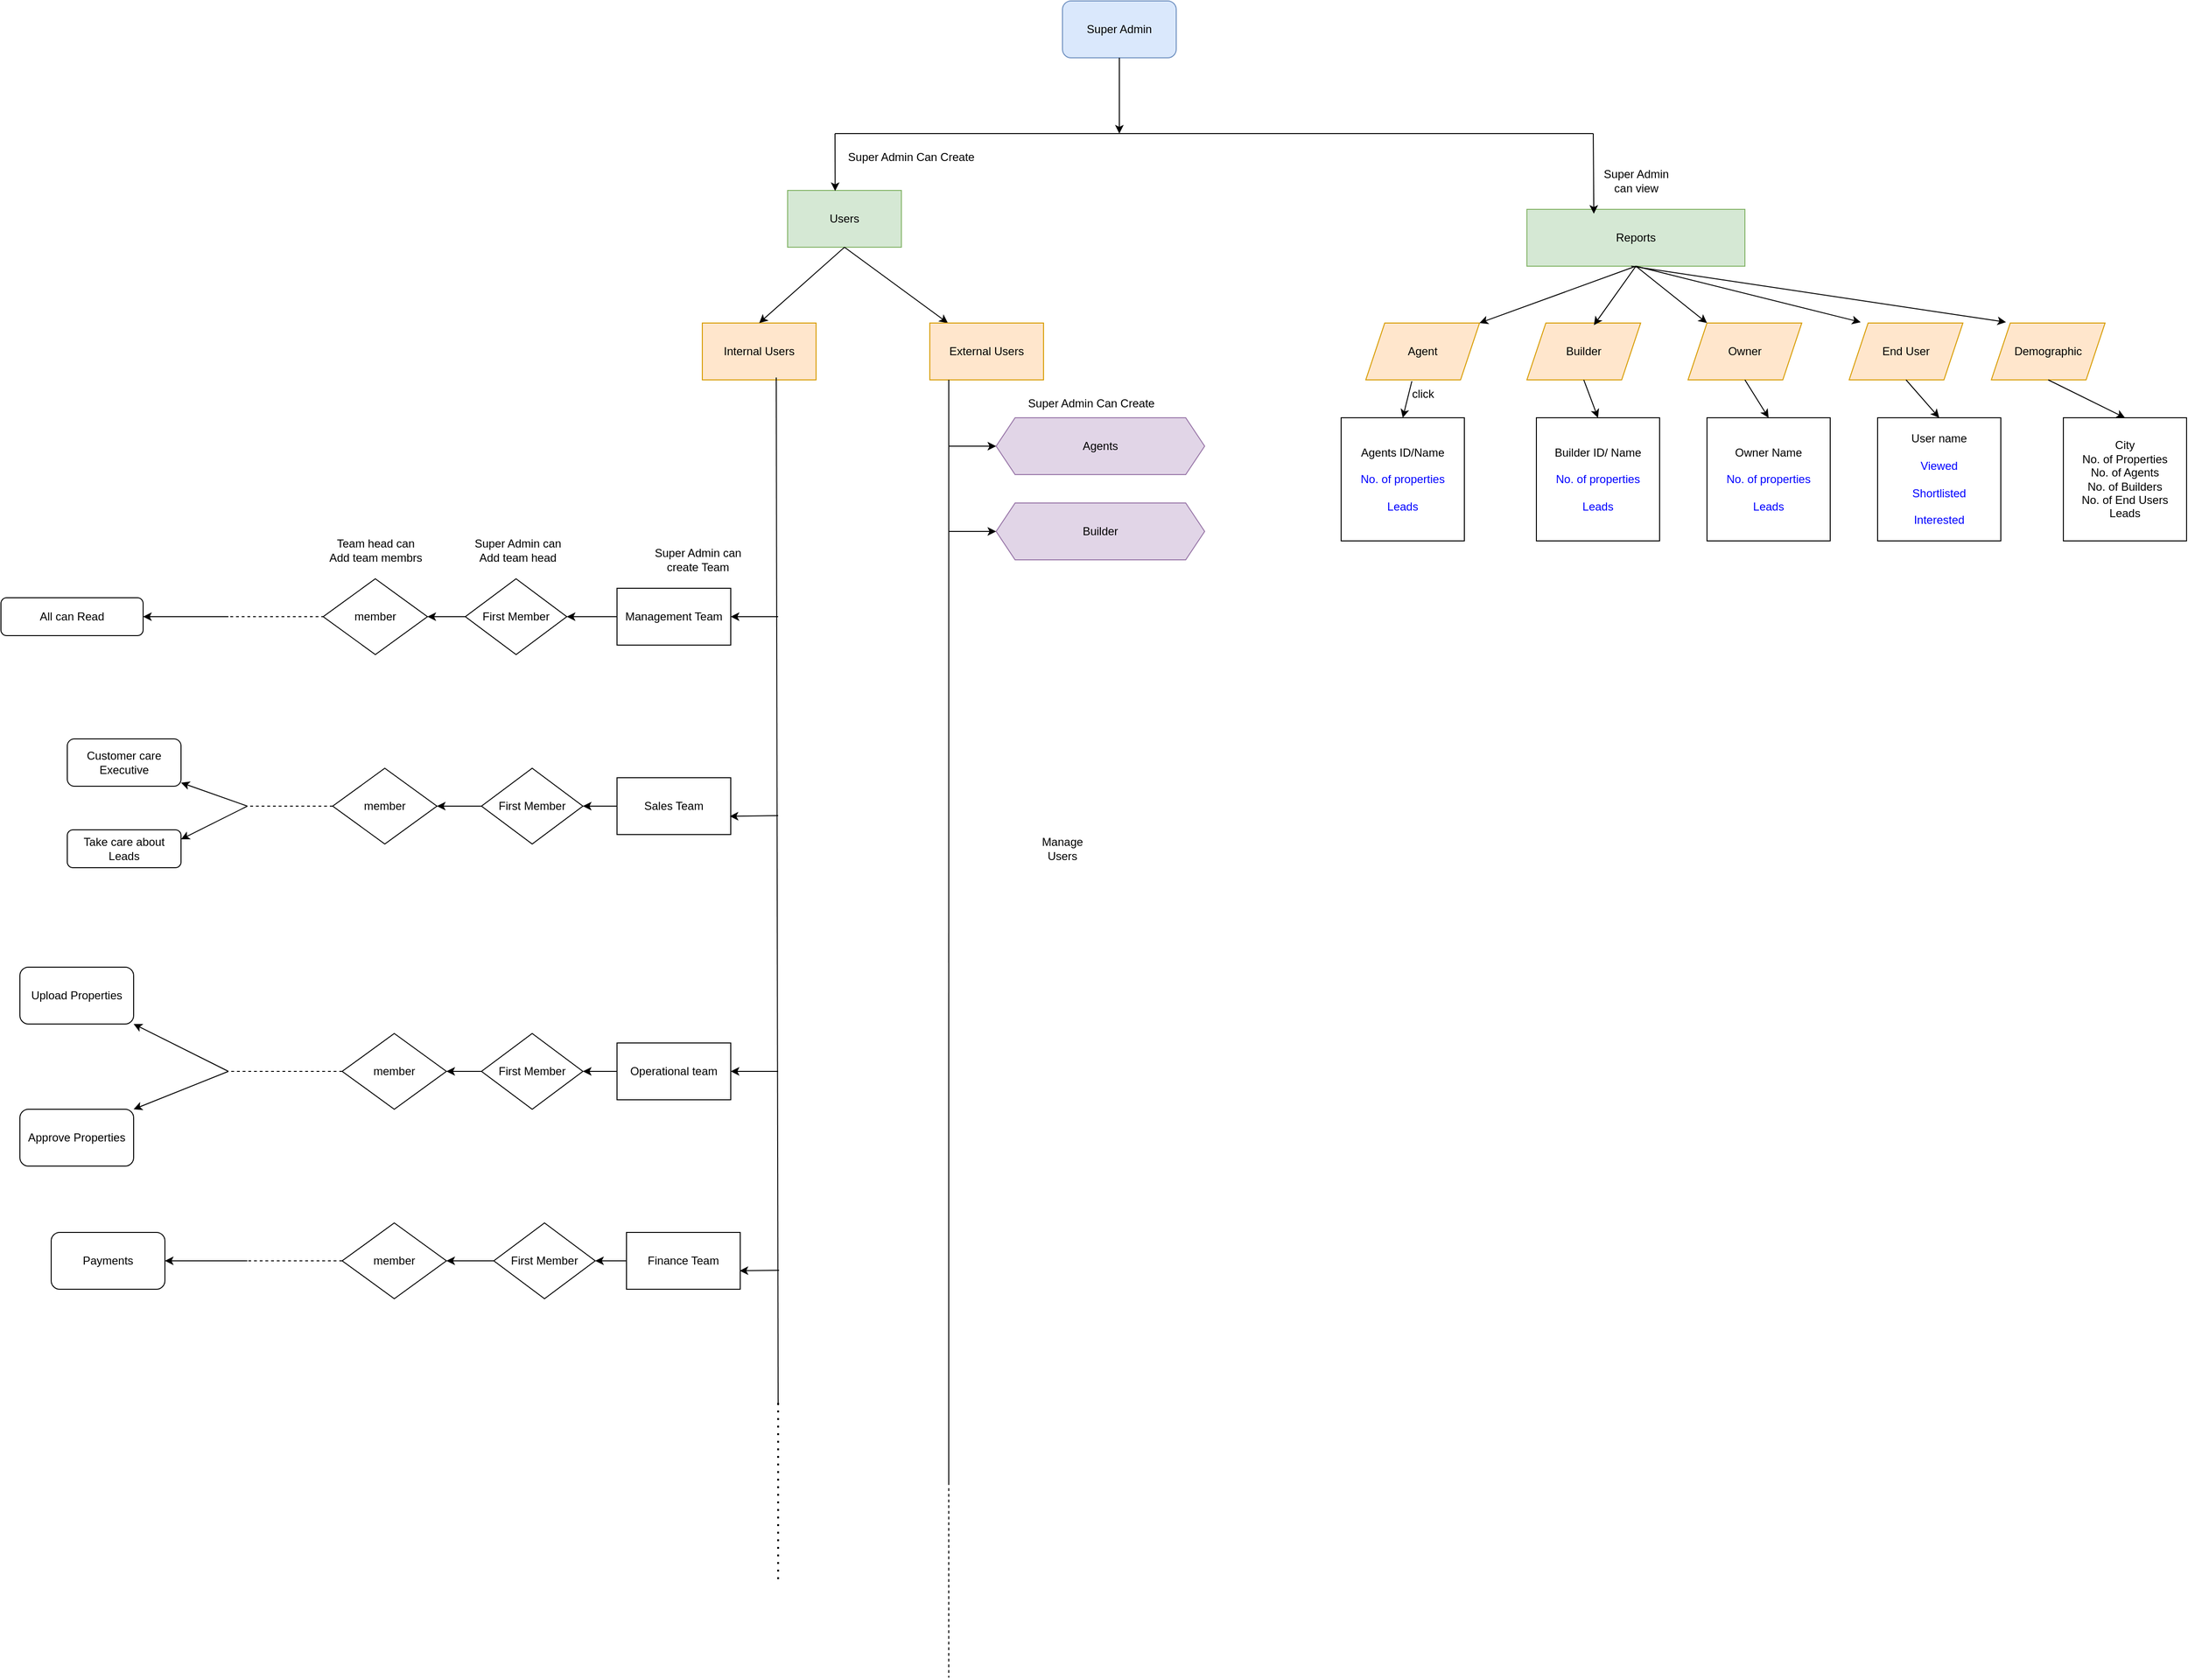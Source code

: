 <mxfile version="22.1.2" type="github">
  <diagram id="C5RBs43oDa-KdzZeNtuy" name="Page-1">
    <mxGraphModel dx="3639" dy="1160" grid="1" gridSize="10" guides="1" tooltips="1" connect="1" arrows="1" fold="1" page="1" pageScale="1" pageWidth="827" pageHeight="1169" math="0" shadow="0">
      <root>
        <mxCell id="WIyWlLk6GJQsqaUBKTNV-0" />
        <mxCell id="WIyWlLk6GJQsqaUBKTNV-1" parent="WIyWlLk6GJQsqaUBKTNV-0" />
        <mxCell id="WIyWlLk6GJQsqaUBKTNV-3" value="Super Admin" style="rounded=1;whiteSpace=wrap;html=1;fontSize=12;glass=0;strokeWidth=1;shadow=0;fillColor=#dae8fc;strokeColor=#6c8ebf;" parent="WIyWlLk6GJQsqaUBKTNV-1" vertex="1">
          <mxGeometry x="120" y="340" width="120" height="60" as="geometry" />
        </mxCell>
        <mxCell id="PIT35P4ncly065lTr-8g-21" value="" style="endArrow=none;html=1;rounded=0;" parent="WIyWlLk6GJQsqaUBKTNV-1" edge="1">
          <mxGeometry width="50" height="50" relative="1" as="geometry">
            <mxPoint x="-120" y="480" as="sourcePoint" />
            <mxPoint x="680" y="480" as="targetPoint" />
          </mxGeometry>
        </mxCell>
        <mxCell id="PIT35P4ncly065lTr-8g-30" value="Users" style="rounded=0;whiteSpace=wrap;html=1;fillColor=#d5e8d4;strokeColor=#82b366;" parent="WIyWlLk6GJQsqaUBKTNV-1" vertex="1">
          <mxGeometry x="-170" y="540" width="120" height="60" as="geometry" />
        </mxCell>
        <mxCell id="PIT35P4ncly065lTr-8g-32" value="Reports" style="rounded=0;whiteSpace=wrap;html=1;fillColor=#d5e8d4;strokeColor=#82b366;" parent="WIyWlLk6GJQsqaUBKTNV-1" vertex="1">
          <mxGeometry x="610" y="560" width="230" height="60" as="geometry" />
        </mxCell>
        <mxCell id="PIT35P4ncly065lTr-8g-42" value="Manage Users" style="text;html=1;strokeColor=none;fillColor=none;align=center;verticalAlign=middle;whiteSpace=wrap;rounded=0;" parent="WIyWlLk6GJQsqaUBKTNV-1" vertex="1">
          <mxGeometry x="90" y="1220" width="60" height="30" as="geometry" />
        </mxCell>
        <mxCell id="PIT35P4ncly065lTr-8g-38" value="Internal Users" style="rounded=0;whiteSpace=wrap;html=1;fillColor=#ffe6cc;strokeColor=#d79b00;" parent="WIyWlLk6GJQsqaUBKTNV-1" vertex="1">
          <mxGeometry x="-260" y="680" width="120" height="60" as="geometry" />
        </mxCell>
        <mxCell id="PIT35P4ncly065lTr-8g-41" value="Management Team" style="rounded=0;whiteSpace=wrap;html=1;" parent="WIyWlLk6GJQsqaUBKTNV-1" vertex="1">
          <mxGeometry x="-350" y="960" width="120" height="60" as="geometry" />
        </mxCell>
        <mxCell id="PIT35P4ncly065lTr-8g-49" value="" style="endArrow=classic;html=1;rounded=0;exitX=0.5;exitY=1;exitDx=0;exitDy=0;entryX=0.5;entryY=0;entryDx=0;entryDy=0;" parent="WIyWlLk6GJQsqaUBKTNV-1" source="PIT35P4ncly065lTr-8g-30" target="PIT35P4ncly065lTr-8g-38" edge="1">
          <mxGeometry width="50" height="50" relative="1" as="geometry">
            <mxPoint x="-550" y="640" as="sourcePoint" />
            <mxPoint x="-500" y="590" as="targetPoint" />
          </mxGeometry>
        </mxCell>
        <mxCell id="PIT35P4ncly065lTr-8g-90" value="" style="endArrow=classic;html=1;rounded=0;entryX=0.418;entryY=0.01;entryDx=0;entryDy=0;entryPerimeter=0;" parent="WIyWlLk6GJQsqaUBKTNV-1" target="PIT35P4ncly065lTr-8g-30" edge="1">
          <mxGeometry width="50" height="50" relative="1" as="geometry">
            <mxPoint x="-120" y="480" as="sourcePoint" />
            <mxPoint y="700" as="targetPoint" />
          </mxGeometry>
        </mxCell>
        <mxCell id="PIT35P4ncly065lTr-8g-93" value="" style="endArrow=classic;html=1;rounded=0;entryX=0.307;entryY=0.077;entryDx=0;entryDy=0;entryPerimeter=0;" parent="WIyWlLk6GJQsqaUBKTNV-1" target="PIT35P4ncly065lTr-8g-32" edge="1">
          <mxGeometry width="50" height="50" relative="1" as="geometry">
            <mxPoint x="680" y="480" as="sourcePoint" />
            <mxPoint x="660" y="460" as="targetPoint" />
          </mxGeometry>
        </mxCell>
        <mxCell id="PIT35P4ncly065lTr-8g-95" value="" style="endArrow=classic;html=1;rounded=0;exitX=0.5;exitY=1;exitDx=0;exitDy=0;" parent="WIyWlLk6GJQsqaUBKTNV-1" source="PIT35P4ncly065lTr-8g-30" target="PIT35P4ncly065lTr-8g-96" edge="1">
          <mxGeometry width="50" height="50" relative="1" as="geometry">
            <mxPoint x="110" y="590" as="sourcePoint" />
            <mxPoint x="70" y="690" as="targetPoint" />
          </mxGeometry>
        </mxCell>
        <mxCell id="PIT35P4ncly065lTr-8g-96" value="External Users" style="rounded=0;whiteSpace=wrap;html=1;fillColor=#ffe6cc;strokeColor=#d79b00;" parent="WIyWlLk6GJQsqaUBKTNV-1" vertex="1">
          <mxGeometry x="-20" y="680" width="120" height="60" as="geometry" />
        </mxCell>
        <mxCell id="PIT35P4ncly065lTr-8g-97" value="Sales Team" style="rounded=0;whiteSpace=wrap;html=1;" parent="WIyWlLk6GJQsqaUBKTNV-1" vertex="1">
          <mxGeometry x="-350" y="1160" width="120" height="60" as="geometry" />
        </mxCell>
        <mxCell id="PIT35P4ncly065lTr-8g-98" value="Operational team" style="rounded=0;whiteSpace=wrap;html=1;" parent="WIyWlLk6GJQsqaUBKTNV-1" vertex="1">
          <mxGeometry x="-350" y="1440" width="120" height="60" as="geometry" />
        </mxCell>
        <mxCell id="PIT35P4ncly065lTr-8g-99" value="Finance Team" style="rounded=0;whiteSpace=wrap;html=1;" parent="WIyWlLk6GJQsqaUBKTNV-1" vertex="1">
          <mxGeometry x="-340" y="1640" width="120" height="60" as="geometry" />
        </mxCell>
        <mxCell id="PIT35P4ncly065lTr-8g-102" value="Agents" style="shape=hexagon;perimeter=hexagonPerimeter2;whiteSpace=wrap;html=1;fixedSize=1;fillColor=#e1d5e7;strokeColor=#9673a6;" parent="WIyWlLk6GJQsqaUBKTNV-1" vertex="1">
          <mxGeometry x="50" y="780" width="220" height="60" as="geometry" />
        </mxCell>
        <mxCell id="PIT35P4ncly065lTr-8g-103" value="Builder" style="shape=hexagon;perimeter=hexagonPerimeter2;whiteSpace=wrap;html=1;fixedSize=1;fillColor=#e1d5e7;strokeColor=#9673a6;" parent="WIyWlLk6GJQsqaUBKTNV-1" vertex="1">
          <mxGeometry x="50" y="870" width="220" height="60" as="geometry" />
        </mxCell>
        <mxCell id="PIT35P4ncly065lTr-8g-106" value="Agent" style="shape=parallelogram;perimeter=parallelogramPerimeter;whiteSpace=wrap;html=1;fixedSize=1;fillColor=#ffe6cc;strokeColor=#d79b00;" parent="WIyWlLk6GJQsqaUBKTNV-1" vertex="1">
          <mxGeometry x="440" y="680" width="120" height="60" as="geometry" />
        </mxCell>
        <mxCell id="PIT35P4ncly065lTr-8g-107" value="Builder" style="shape=parallelogram;perimeter=parallelogramPerimeter;whiteSpace=wrap;html=1;fixedSize=1;fillColor=#ffe6cc;strokeColor=#d79b00;" parent="WIyWlLk6GJQsqaUBKTNV-1" vertex="1">
          <mxGeometry x="610" y="680" width="120" height="60" as="geometry" />
        </mxCell>
        <mxCell id="PIT35P4ncly065lTr-8g-108" value="Owner" style="shape=parallelogram;perimeter=parallelogramPerimeter;whiteSpace=wrap;html=1;fixedSize=1;fillColor=#ffe6cc;strokeColor=#d79b00;" parent="WIyWlLk6GJQsqaUBKTNV-1" vertex="1">
          <mxGeometry x="780" y="680" width="120" height="60" as="geometry" />
        </mxCell>
        <mxCell id="PIT35P4ncly065lTr-8g-109" value="End User" style="shape=parallelogram;perimeter=parallelogramPerimeter;whiteSpace=wrap;html=1;fixedSize=1;fillColor=#ffe6cc;strokeColor=#d79b00;" parent="WIyWlLk6GJQsqaUBKTNV-1" vertex="1">
          <mxGeometry x="950" y="680" width="120" height="60" as="geometry" />
        </mxCell>
        <mxCell id="PIT35P4ncly065lTr-8g-110" value="" style="endArrow=classic;html=1;rounded=0;exitX=0.5;exitY=1;exitDx=0;exitDy=0;entryX=1;entryY=0;entryDx=0;entryDy=0;" parent="WIyWlLk6GJQsqaUBKTNV-1" source="PIT35P4ncly065lTr-8g-32" target="PIT35P4ncly065lTr-8g-106" edge="1">
          <mxGeometry width="50" height="50" relative="1" as="geometry">
            <mxPoint x="530" y="840" as="sourcePoint" />
            <mxPoint x="580" y="790" as="targetPoint" />
          </mxGeometry>
        </mxCell>
        <mxCell id="PIT35P4ncly065lTr-8g-111" value="" style="endArrow=classic;html=1;rounded=0;exitX=0.5;exitY=1;exitDx=0;exitDy=0;entryX=0.589;entryY=0.038;entryDx=0;entryDy=0;entryPerimeter=0;" parent="WIyWlLk6GJQsqaUBKTNV-1" source="PIT35P4ncly065lTr-8g-32" target="PIT35P4ncly065lTr-8g-107" edge="1">
          <mxGeometry width="50" height="50" relative="1" as="geometry">
            <mxPoint x="670" y="630" as="sourcePoint" />
            <mxPoint x="770" y="640" as="targetPoint" />
          </mxGeometry>
        </mxCell>
        <mxCell id="PIT35P4ncly065lTr-8g-112" value="" style="endArrow=classic;html=1;rounded=0;entryX=0.167;entryY=0;entryDx=0;entryDy=0;entryPerimeter=0;exitX=0.5;exitY=1;exitDx=0;exitDy=0;" parent="WIyWlLk6GJQsqaUBKTNV-1" target="PIT35P4ncly065lTr-8g-108" edge="1" source="PIT35P4ncly065lTr-8g-32">
          <mxGeometry width="50" height="50" relative="1" as="geometry">
            <mxPoint x="670" y="620" as="sourcePoint" />
            <mxPoint x="710" y="590" as="targetPoint" />
          </mxGeometry>
        </mxCell>
        <mxCell id="PIT35P4ncly065lTr-8g-113" value="" style="endArrow=classic;html=1;rounded=0;entryX=0.101;entryY=-0.015;entryDx=0;entryDy=0;entryPerimeter=0;exitX=0.5;exitY=1;exitDx=0;exitDy=0;" parent="WIyWlLk6GJQsqaUBKTNV-1" target="PIT35P4ncly065lTr-8g-109" edge="1" source="PIT35P4ncly065lTr-8g-32">
          <mxGeometry width="50" height="50" relative="1" as="geometry">
            <mxPoint x="670" y="620" as="sourcePoint" />
            <mxPoint x="790" y="580" as="targetPoint" />
          </mxGeometry>
        </mxCell>
        <mxCell id="PIT35P4ncly065lTr-8g-115" value="All can Read" style="rounded=1;whiteSpace=wrap;html=1;" parent="WIyWlLk6GJQsqaUBKTNV-1" vertex="1">
          <mxGeometry x="-1000" y="970" width="150" height="40" as="geometry" />
        </mxCell>
        <mxCell id="PIT35P4ncly065lTr-8g-116" value="Take care about Leads" style="rounded=1;whiteSpace=wrap;html=1;" parent="WIyWlLk6GJQsqaUBKTNV-1" vertex="1">
          <mxGeometry x="-930" y="1215" width="120" height="40" as="geometry" />
        </mxCell>
        <mxCell id="PIT35P4ncly065lTr-8g-117" value="Customer care Executive" style="rounded=1;whiteSpace=wrap;html=1;" parent="WIyWlLk6GJQsqaUBKTNV-1" vertex="1">
          <mxGeometry x="-930" y="1119" width="120" height="50" as="geometry" />
        </mxCell>
        <mxCell id="PIT35P4ncly065lTr-8g-119" value="Upload Properties" style="rounded=1;whiteSpace=wrap;html=1;" parent="WIyWlLk6GJQsqaUBKTNV-1" vertex="1">
          <mxGeometry x="-980" y="1360" width="120" height="60" as="geometry" />
        </mxCell>
        <mxCell id="PIT35P4ncly065lTr-8g-123" value="Approve Properties" style="rounded=1;whiteSpace=wrap;html=1;" parent="WIyWlLk6GJQsqaUBKTNV-1" vertex="1">
          <mxGeometry x="-980" y="1510" width="120" height="60" as="geometry" />
        </mxCell>
        <mxCell id="PIT35P4ncly065lTr-8g-125" value="First Member" style="rhombus;whiteSpace=wrap;html=1;" parent="WIyWlLk6GJQsqaUBKTNV-1" vertex="1">
          <mxGeometry x="-510" y="950" width="107" height="80" as="geometry" />
        </mxCell>
        <mxCell id="PIT35P4ncly065lTr-8g-126" value="member" style="rhombus;whiteSpace=wrap;html=1;" parent="WIyWlLk6GJQsqaUBKTNV-1" vertex="1">
          <mxGeometry x="-650" y="1150" width="110" height="80" as="geometry" />
        </mxCell>
        <mxCell id="PIT35P4ncly065lTr-8g-128" value="First Member" style="rhombus;whiteSpace=wrap;html=1;" parent="WIyWlLk6GJQsqaUBKTNV-1" vertex="1">
          <mxGeometry x="-493" y="1430" width="107" height="80" as="geometry" />
        </mxCell>
        <mxCell id="PIT35P4ncly065lTr-8g-129" value="First Member" style="rhombus;whiteSpace=wrap;html=1;" parent="WIyWlLk6GJQsqaUBKTNV-1" vertex="1">
          <mxGeometry x="-493" y="1150" width="107" height="80" as="geometry" />
        </mxCell>
        <mxCell id="PIT35P4ncly065lTr-8g-130" value="First Member" style="rhombus;whiteSpace=wrap;html=1;" parent="WIyWlLk6GJQsqaUBKTNV-1" vertex="1">
          <mxGeometry x="-480" y="1630" width="107" height="80" as="geometry" />
        </mxCell>
        <mxCell id="PIT35P4ncly065lTr-8g-134" value="member" style="rhombus;whiteSpace=wrap;html=1;" parent="WIyWlLk6GJQsqaUBKTNV-1" vertex="1">
          <mxGeometry x="-660" y="950" width="110" height="80" as="geometry" />
        </mxCell>
        <mxCell id="PIT35P4ncly065lTr-8g-136" value="member" style="rhombus;whiteSpace=wrap;html=1;" parent="WIyWlLk6GJQsqaUBKTNV-1" vertex="1">
          <mxGeometry x="-640" y="1430" width="110" height="80" as="geometry" />
        </mxCell>
        <mxCell id="PIT35P4ncly065lTr-8g-137" value="member" style="rhombus;whiteSpace=wrap;html=1;" parent="WIyWlLk6GJQsqaUBKTNV-1" vertex="1">
          <mxGeometry x="-640" y="1630" width="110" height="80" as="geometry" />
        </mxCell>
        <mxCell id="PIT35P4ncly065lTr-8g-139" value="Payments" style="rounded=1;whiteSpace=wrap;html=1;" parent="WIyWlLk6GJQsqaUBKTNV-1" vertex="1">
          <mxGeometry x="-947" y="1640" width="120" height="60" as="geometry" />
        </mxCell>
        <mxCell id="PIT35P4ncly065lTr-8g-140" value="Agents ID/Name&lt;br&gt;&lt;br&gt;&lt;font color=&quot;#0000ff&quot;&gt;No. of properties&lt;br&gt;&lt;br&gt;Leads&lt;/font&gt;" style="rounded=0;whiteSpace=wrap;html=1;" parent="WIyWlLk6GJQsqaUBKTNV-1" vertex="1">
          <mxGeometry x="414" y="780" width="130" height="130" as="geometry" />
        </mxCell>
        <mxCell id="PIT35P4ncly065lTr-8g-141" value="" style="endArrow=classic;html=1;rounded=0;exitX=0;exitY=0.5;exitDx=0;exitDy=0;entryX=1;entryY=0.5;entryDx=0;entryDy=0;" parent="WIyWlLk6GJQsqaUBKTNV-1" source="PIT35P4ncly065lTr-8g-41" target="PIT35P4ncly065lTr-8g-125" edge="1">
          <mxGeometry width="50" height="50" relative="1" as="geometry">
            <mxPoint x="-470" y="1190" as="sourcePoint" />
            <mxPoint x="-390" y="1040" as="targetPoint" />
          </mxGeometry>
        </mxCell>
        <mxCell id="PIT35P4ncly065lTr-8g-142" value="" style="endArrow=classic;html=1;rounded=0;exitX=0;exitY=0.5;exitDx=0;exitDy=0;entryX=1;entryY=0.5;entryDx=0;entryDy=0;" parent="WIyWlLk6GJQsqaUBKTNV-1" source="PIT35P4ncly065lTr-8g-125" target="PIT35P4ncly065lTr-8g-134" edge="1">
          <mxGeometry width="50" height="50" relative="1" as="geometry">
            <mxPoint x="-470" y="1190" as="sourcePoint" />
            <mxPoint x="-420" y="1140" as="targetPoint" />
          </mxGeometry>
        </mxCell>
        <mxCell id="PIT35P4ncly065lTr-8g-143" value="" style="endArrow=classic;html=1;rounded=0;entryX=1;entryY=0.5;entryDx=0;entryDy=0;" parent="WIyWlLk6GJQsqaUBKTNV-1" target="PIT35P4ncly065lTr-8g-115" edge="1">
          <mxGeometry width="50" height="50" relative="1" as="geometry">
            <mxPoint x="-760" y="990" as="sourcePoint" />
            <mxPoint x="-420" y="1140" as="targetPoint" />
          </mxGeometry>
        </mxCell>
        <mxCell id="PIT35P4ncly065lTr-8g-144" value="" style="endArrow=classic;html=1;rounded=0;exitX=0;exitY=0.5;exitDx=0;exitDy=0;entryX=1;entryY=0.5;entryDx=0;entryDy=0;" parent="WIyWlLk6GJQsqaUBKTNV-1" source="PIT35P4ncly065lTr-8g-97" target="PIT35P4ncly065lTr-8g-129" edge="1">
          <mxGeometry width="50" height="50" relative="1" as="geometry">
            <mxPoint x="-520" y="1180" as="sourcePoint" />
            <mxPoint x="-470" y="1130" as="targetPoint" />
          </mxGeometry>
        </mxCell>
        <mxCell id="PIT35P4ncly065lTr-8g-145" value="" style="endArrow=classic;html=1;rounded=0;exitX=0;exitY=0.5;exitDx=0;exitDy=0;entryX=1;entryY=0.5;entryDx=0;entryDy=0;" parent="WIyWlLk6GJQsqaUBKTNV-1" source="PIT35P4ncly065lTr-8g-129" target="PIT35P4ncly065lTr-8g-126" edge="1">
          <mxGeometry width="50" height="50" relative="1" as="geometry">
            <mxPoint x="-520" y="1180" as="sourcePoint" />
            <mxPoint x="-470" y="1130" as="targetPoint" />
          </mxGeometry>
        </mxCell>
        <mxCell id="PIT35P4ncly065lTr-8g-146" value="" style="endArrow=classic;html=1;rounded=0;" parent="WIyWlLk6GJQsqaUBKTNV-1" target="PIT35P4ncly065lTr-8g-117" edge="1">
          <mxGeometry width="50" height="50" relative="1" as="geometry">
            <mxPoint x="-740" y="1190" as="sourcePoint" />
            <mxPoint x="-470" y="1130" as="targetPoint" />
          </mxGeometry>
        </mxCell>
        <mxCell id="PIT35P4ncly065lTr-8g-148" value="" style="endArrow=classic;html=1;rounded=0;entryX=1;entryY=0.25;entryDx=0;entryDy=0;" parent="WIyWlLk6GJQsqaUBKTNV-1" target="PIT35P4ncly065lTr-8g-116" edge="1">
          <mxGeometry width="50" height="50" relative="1" as="geometry">
            <mxPoint x="-740" y="1190" as="sourcePoint" />
            <mxPoint x="-470" y="1130" as="targetPoint" />
          </mxGeometry>
        </mxCell>
        <mxCell id="PIT35P4ncly065lTr-8g-149" value="" style="endArrow=classic;html=1;rounded=0;exitX=0.5;exitY=1;exitDx=0;exitDy=0;" parent="WIyWlLk6GJQsqaUBKTNV-1" source="WIyWlLk6GJQsqaUBKTNV-3" edge="1">
          <mxGeometry width="50" height="50" relative="1" as="geometry">
            <mxPoint x="30" y="610" as="sourcePoint" />
            <mxPoint x="180" y="480" as="targetPoint" />
          </mxGeometry>
        </mxCell>
        <mxCell id="PIT35P4ncly065lTr-8g-150" value="" style="endArrow=none;html=1;rounded=0;entryX=0.65;entryY=0.958;entryDx=0;entryDy=0;entryPerimeter=0;" parent="WIyWlLk6GJQsqaUBKTNV-1" target="PIT35P4ncly065lTr-8g-38" edge="1">
          <mxGeometry width="50" height="50" relative="1" as="geometry">
            <mxPoint x="-180" y="1822.5" as="sourcePoint" />
            <mxPoint x="-450" y="900" as="targetPoint" />
          </mxGeometry>
        </mxCell>
        <mxCell id="PIT35P4ncly065lTr-8g-151" value="" style="endArrow=classic;html=1;rounded=0;entryX=1;entryY=0.5;entryDx=0;entryDy=0;" parent="WIyWlLk6GJQsqaUBKTNV-1" target="PIT35P4ncly065lTr-8g-41" edge="1">
          <mxGeometry width="50" height="50" relative="1" as="geometry">
            <mxPoint x="-180" y="990" as="sourcePoint" />
            <mxPoint x="-450" y="920" as="targetPoint" />
          </mxGeometry>
        </mxCell>
        <mxCell id="PIT35P4ncly065lTr-8g-152" value="" style="endArrow=classic;html=1;rounded=0;entryX=0.991;entryY=0.679;entryDx=0;entryDy=0;entryPerimeter=0;" parent="WIyWlLk6GJQsqaUBKTNV-1" target="PIT35P4ncly065lTr-8g-97" edge="1">
          <mxGeometry width="50" height="50" relative="1" as="geometry">
            <mxPoint x="-180" y="1200" as="sourcePoint" />
            <mxPoint x="-450" y="1040" as="targetPoint" />
          </mxGeometry>
        </mxCell>
        <mxCell id="PIT35P4ncly065lTr-8g-153" value="" style="endArrow=classic;html=1;rounded=0;entryX=1;entryY=0.5;entryDx=0;entryDy=0;" parent="WIyWlLk6GJQsqaUBKTNV-1" target="PIT35P4ncly065lTr-8g-98" edge="1">
          <mxGeometry width="50" height="50" relative="1" as="geometry">
            <mxPoint x="-180" y="1470" as="sourcePoint" />
            <mxPoint x="-670" y="1390" as="targetPoint" />
          </mxGeometry>
        </mxCell>
        <mxCell id="PIT35P4ncly065lTr-8g-154" value="" style="endArrow=classic;html=1;rounded=0;entryX=0.995;entryY=0.675;entryDx=0;entryDy=0;entryPerimeter=0;" parent="WIyWlLk6GJQsqaUBKTNV-1" target="PIT35P4ncly065lTr-8g-99" edge="1">
          <mxGeometry width="50" height="50" relative="1" as="geometry">
            <mxPoint x="-179.048" y="1680" as="sourcePoint" />
            <mxPoint x="-670" y="1560" as="targetPoint" />
          </mxGeometry>
        </mxCell>
        <mxCell id="PIT35P4ncly065lTr-8g-155" value="" style="endArrow=classic;html=1;rounded=0;exitX=0;exitY=0.5;exitDx=0;exitDy=0;entryX=1;entryY=0.5;entryDx=0;entryDy=0;" parent="WIyWlLk6GJQsqaUBKTNV-1" source="PIT35P4ncly065lTr-8g-98" target="PIT35P4ncly065lTr-8g-128" edge="1">
          <mxGeometry width="50" height="50" relative="1" as="geometry">
            <mxPoint x="-580" y="1530" as="sourcePoint" />
            <mxPoint x="-530" y="1480" as="targetPoint" />
          </mxGeometry>
        </mxCell>
        <mxCell id="PIT35P4ncly065lTr-8g-156" value="" style="endArrow=classic;html=1;rounded=0;exitX=0;exitY=0.5;exitDx=0;exitDy=0;entryX=1;entryY=0.5;entryDx=0;entryDy=0;" parent="WIyWlLk6GJQsqaUBKTNV-1" source="PIT35P4ncly065lTr-8g-128" target="PIT35P4ncly065lTr-8g-136" edge="1">
          <mxGeometry width="50" height="50" relative="1" as="geometry">
            <mxPoint x="-580" y="1530" as="sourcePoint" />
            <mxPoint x="-500" y="1590" as="targetPoint" />
          </mxGeometry>
        </mxCell>
        <mxCell id="PIT35P4ncly065lTr-8g-157" value="" style="endArrow=classic;html=1;rounded=0;entryX=1;entryY=1;entryDx=0;entryDy=0;" parent="WIyWlLk6GJQsqaUBKTNV-1" target="PIT35P4ncly065lTr-8g-119" edge="1">
          <mxGeometry width="50" height="50" relative="1" as="geometry">
            <mxPoint x="-760" y="1470" as="sourcePoint" />
            <mxPoint x="-530" y="1480" as="targetPoint" />
          </mxGeometry>
        </mxCell>
        <mxCell id="PIT35P4ncly065lTr-8g-158" value="" style="endArrow=classic;html=1;rounded=0;entryX=1;entryY=0;entryDx=0;entryDy=0;" parent="WIyWlLk6GJQsqaUBKTNV-1" target="PIT35P4ncly065lTr-8g-123" edge="1">
          <mxGeometry width="50" height="50" relative="1" as="geometry">
            <mxPoint x="-760" y="1470" as="sourcePoint" />
            <mxPoint x="-530" y="1480" as="targetPoint" />
          </mxGeometry>
        </mxCell>
        <mxCell id="PIT35P4ncly065lTr-8g-159" value="" style="endArrow=classic;html=1;rounded=0;exitX=0;exitY=0.5;exitDx=0;exitDy=0;entryX=1;entryY=0.5;entryDx=0;entryDy=0;" parent="WIyWlLk6GJQsqaUBKTNV-1" source="PIT35P4ncly065lTr-8g-99" target="PIT35P4ncly065lTr-8g-130" edge="1">
          <mxGeometry width="50" height="50" relative="1" as="geometry">
            <mxPoint x="-570" y="1430" as="sourcePoint" />
            <mxPoint x="-520" y="1380" as="targetPoint" />
          </mxGeometry>
        </mxCell>
        <mxCell id="PIT35P4ncly065lTr-8g-160" value="" style="endArrow=classic;html=1;rounded=0;exitX=0;exitY=0.5;exitDx=0;exitDy=0;entryX=1;entryY=0.5;entryDx=0;entryDy=0;" parent="WIyWlLk6GJQsqaUBKTNV-1" source="PIT35P4ncly065lTr-8g-130" target="PIT35P4ncly065lTr-8g-137" edge="1">
          <mxGeometry width="50" height="50" relative="1" as="geometry">
            <mxPoint x="-570" y="1430" as="sourcePoint" />
            <mxPoint x="-520" y="1380" as="targetPoint" />
          </mxGeometry>
        </mxCell>
        <mxCell id="PIT35P4ncly065lTr-8g-161" value="" style="endArrow=classic;html=1;rounded=0;entryX=1;entryY=0.5;entryDx=0;entryDy=0;" parent="WIyWlLk6GJQsqaUBKTNV-1" target="PIT35P4ncly065lTr-8g-139" edge="1">
          <mxGeometry width="50" height="50" relative="1" as="geometry">
            <mxPoint x="-740" y="1670" as="sourcePoint" />
            <mxPoint x="-520" y="1380" as="targetPoint" />
          </mxGeometry>
        </mxCell>
        <mxCell id="nNYuNas8sAvrbR3IsNDS-0" value="Owner Name&lt;br&gt;&lt;br&gt;&lt;font color=&quot;#0000ff&quot;&gt;No. of properties&lt;br&gt;&lt;br&gt;Leads&lt;/font&gt;" style="rounded=0;whiteSpace=wrap;html=1;" vertex="1" parent="WIyWlLk6GJQsqaUBKTNV-1">
          <mxGeometry x="800" y="780" width="130" height="130" as="geometry" />
        </mxCell>
        <mxCell id="nNYuNas8sAvrbR3IsNDS-1" value="Builder ID/ Name&lt;br&gt;&lt;br&gt;&lt;font color=&quot;#0000ff&quot;&gt;No. of properties&lt;br&gt;&lt;br&gt;Leads&lt;/font&gt;" style="rounded=0;whiteSpace=wrap;html=1;" vertex="1" parent="WIyWlLk6GJQsqaUBKTNV-1">
          <mxGeometry x="620" y="780" width="130" height="130" as="geometry" />
        </mxCell>
        <mxCell id="nNYuNas8sAvrbR3IsNDS-2" value="User name&lt;br&gt;&lt;br&gt;&lt;font color=&quot;#0000ff&quot;&gt;Viewed&lt;br&gt;&lt;br&gt;Shortlisted&lt;br&gt;&lt;br&gt;Interested&lt;br&gt;&lt;/font&gt;" style="rounded=0;whiteSpace=wrap;html=1;" vertex="1" parent="WIyWlLk6GJQsqaUBKTNV-1">
          <mxGeometry x="980" y="780" width="130" height="130" as="geometry" />
        </mxCell>
        <mxCell id="nNYuNas8sAvrbR3IsNDS-3" value="City&lt;br&gt;No. of Properties&lt;br&gt;No. of Agents&lt;br&gt;No. of Builders&lt;br&gt;No. of End Users&lt;br&gt;Leads" style="rounded=0;whiteSpace=wrap;html=1;" vertex="1" parent="WIyWlLk6GJQsqaUBKTNV-1">
          <mxGeometry x="1176" y="780" width="130" height="130" as="geometry" />
        </mxCell>
        <mxCell id="nNYuNas8sAvrbR3IsNDS-4" value="Demographic" style="shape=parallelogram;perimeter=parallelogramPerimeter;whiteSpace=wrap;html=1;fixedSize=1;fillColor=#ffe6cc;strokeColor=#d79b00;" vertex="1" parent="WIyWlLk6GJQsqaUBKTNV-1">
          <mxGeometry x="1100" y="680" width="120" height="60" as="geometry" />
        </mxCell>
        <mxCell id="nNYuNas8sAvrbR3IsNDS-5" value="" style="endArrow=classic;html=1;rounded=0;entryX=0.129;entryY=-0.015;entryDx=0;entryDy=0;entryPerimeter=0;" edge="1" parent="WIyWlLk6GJQsqaUBKTNV-1" target="nNYuNas8sAvrbR3IsNDS-4">
          <mxGeometry width="50" height="50" relative="1" as="geometry">
            <mxPoint x="720" y="620" as="sourcePoint" />
            <mxPoint x="900" y="650" as="targetPoint" />
          </mxGeometry>
        </mxCell>
        <mxCell id="nNYuNas8sAvrbR3IsNDS-9" value="" style="endArrow=classic;html=1;rounded=0;exitX=0.5;exitY=1;exitDx=0;exitDy=0;entryX=0.5;entryY=0;entryDx=0;entryDy=0;" edge="1" parent="WIyWlLk6GJQsqaUBKTNV-1" source="PIT35P4ncly065lTr-8g-107" target="nNYuNas8sAvrbR3IsNDS-1">
          <mxGeometry width="50" height="50" relative="1" as="geometry">
            <mxPoint x="920" y="840" as="sourcePoint" />
            <mxPoint x="970" y="790" as="targetPoint" />
          </mxGeometry>
        </mxCell>
        <mxCell id="nNYuNas8sAvrbR3IsNDS-10" value="" style="endArrow=classic;html=1;rounded=0;exitX=0.405;exitY=1.024;exitDx=0;exitDy=0;exitPerimeter=0;entryX=0.5;entryY=0;entryDx=0;entryDy=0;" edge="1" parent="WIyWlLk6GJQsqaUBKTNV-1" source="PIT35P4ncly065lTr-8g-106" target="PIT35P4ncly065lTr-8g-140">
          <mxGeometry width="50" height="50" relative="1" as="geometry">
            <mxPoint x="920" y="840" as="sourcePoint" />
            <mxPoint x="970" y="790" as="targetPoint" />
          </mxGeometry>
        </mxCell>
        <mxCell id="nNYuNas8sAvrbR3IsNDS-11" value="" style="endArrow=classic;html=1;rounded=0;exitX=0.5;exitY=1;exitDx=0;exitDy=0;entryX=0.5;entryY=0;entryDx=0;entryDy=0;" edge="1" parent="WIyWlLk6GJQsqaUBKTNV-1" source="PIT35P4ncly065lTr-8g-108" target="nNYuNas8sAvrbR3IsNDS-0">
          <mxGeometry width="50" height="50" relative="1" as="geometry">
            <mxPoint x="920" y="840" as="sourcePoint" />
            <mxPoint x="970" y="790" as="targetPoint" />
          </mxGeometry>
        </mxCell>
        <mxCell id="nNYuNas8sAvrbR3IsNDS-12" value="" style="endArrow=classic;html=1;rounded=0;exitX=0.5;exitY=1;exitDx=0;exitDy=0;entryX=0.5;entryY=0;entryDx=0;entryDy=0;" edge="1" parent="WIyWlLk6GJQsqaUBKTNV-1" source="PIT35P4ncly065lTr-8g-109" target="nNYuNas8sAvrbR3IsNDS-2">
          <mxGeometry width="50" height="50" relative="1" as="geometry">
            <mxPoint x="920" y="840" as="sourcePoint" />
            <mxPoint x="970" y="790" as="targetPoint" />
          </mxGeometry>
        </mxCell>
        <mxCell id="nNYuNas8sAvrbR3IsNDS-13" value="" style="endArrow=classic;html=1;rounded=0;exitX=0.5;exitY=1;exitDx=0;exitDy=0;entryX=0.5;entryY=0;entryDx=0;entryDy=0;" edge="1" parent="WIyWlLk6GJQsqaUBKTNV-1" source="nNYuNas8sAvrbR3IsNDS-4" target="nNYuNas8sAvrbR3IsNDS-3">
          <mxGeometry width="50" height="50" relative="1" as="geometry">
            <mxPoint x="920" y="840" as="sourcePoint" />
            <mxPoint x="970" y="790" as="targetPoint" />
          </mxGeometry>
        </mxCell>
        <mxCell id="nNYuNas8sAvrbR3IsNDS-14" value="" style="endArrow=none;html=1;rounded=0;entryX=0.167;entryY=1;entryDx=0;entryDy=0;entryPerimeter=0;" edge="1" parent="WIyWlLk6GJQsqaUBKTNV-1" target="PIT35P4ncly065lTr-8g-96">
          <mxGeometry width="50" height="50" relative="1" as="geometry">
            <mxPoint y="1906.667" as="sourcePoint" />
            <mxPoint x="130" y="960" as="targetPoint" />
          </mxGeometry>
        </mxCell>
        <mxCell id="nNYuNas8sAvrbR3IsNDS-15" value="" style="endArrow=classic;html=1;rounded=0;entryX=0;entryY=0.5;entryDx=0;entryDy=0;" edge="1" parent="WIyWlLk6GJQsqaUBKTNV-1" target="PIT35P4ncly065lTr-8g-102">
          <mxGeometry width="50" height="50" relative="1" as="geometry">
            <mxPoint y="810" as="sourcePoint" />
            <mxPoint x="20" y="1160" as="targetPoint" />
          </mxGeometry>
        </mxCell>
        <mxCell id="nNYuNas8sAvrbR3IsNDS-16" value="" style="endArrow=classic;html=1;rounded=0;entryX=0;entryY=0.5;entryDx=0;entryDy=0;" edge="1" parent="WIyWlLk6GJQsqaUBKTNV-1" target="PIT35P4ncly065lTr-8g-103">
          <mxGeometry width="50" height="50" relative="1" as="geometry">
            <mxPoint y="900" as="sourcePoint" />
            <mxPoint x="50" y="720" as="targetPoint" />
          </mxGeometry>
        </mxCell>
        <mxCell id="nNYuNas8sAvrbR3IsNDS-17" value="" style="endArrow=none;dashed=1;html=1;dashPattern=1 3;strokeWidth=2;rounded=0;" edge="1" parent="WIyWlLk6GJQsqaUBKTNV-1">
          <mxGeometry width="50" height="50" relative="1" as="geometry">
            <mxPoint x="-180" y="1820" as="sourcePoint" />
            <mxPoint x="-180" y="2010" as="targetPoint" />
          </mxGeometry>
        </mxCell>
        <mxCell id="nNYuNas8sAvrbR3IsNDS-18" value="" style="endArrow=none;dashed=1;html=1;rounded=0;" edge="1" parent="WIyWlLk6GJQsqaUBKTNV-1">
          <mxGeometry width="50" height="50" relative="1" as="geometry">
            <mxPoint y="1910" as="sourcePoint" />
            <mxPoint y="2110" as="targetPoint" />
          </mxGeometry>
        </mxCell>
        <mxCell id="nNYuNas8sAvrbR3IsNDS-19" value="" style="endArrow=none;dashed=1;html=1;rounded=0;exitX=0;exitY=0.5;exitDx=0;exitDy=0;" edge="1" parent="WIyWlLk6GJQsqaUBKTNV-1" source="PIT35P4ncly065lTr-8g-126">
          <mxGeometry width="50" height="50" relative="1" as="geometry">
            <mxPoint x="-530" y="1220" as="sourcePoint" />
            <mxPoint x="-740" y="1190" as="targetPoint" />
          </mxGeometry>
        </mxCell>
        <mxCell id="nNYuNas8sAvrbR3IsNDS-20" value="" style="endArrow=none;dashed=1;html=1;rounded=0;exitX=0;exitY=0.5;exitDx=0;exitDy=0;" edge="1" parent="WIyWlLk6GJQsqaUBKTNV-1" source="PIT35P4ncly065lTr-8g-136">
          <mxGeometry width="50" height="50" relative="1" as="geometry">
            <mxPoint x="-520" y="1350" as="sourcePoint" />
            <mxPoint x="-760" y="1470" as="targetPoint" />
          </mxGeometry>
        </mxCell>
        <mxCell id="nNYuNas8sAvrbR3IsNDS-21" value="" style="endArrow=none;dashed=1;html=1;rounded=0;exitX=0;exitY=0.5;exitDx=0;exitDy=0;" edge="1" parent="WIyWlLk6GJQsqaUBKTNV-1" source="PIT35P4ncly065lTr-8g-137">
          <mxGeometry width="50" height="50" relative="1" as="geometry">
            <mxPoint x="-520" y="1510" as="sourcePoint" />
            <mxPoint x="-740" y="1670" as="targetPoint" />
          </mxGeometry>
        </mxCell>
        <mxCell id="nNYuNas8sAvrbR3IsNDS-22" value="" style="endArrow=none;dashed=1;html=1;rounded=0;entryX=0;entryY=0.5;entryDx=0;entryDy=0;" edge="1" parent="WIyWlLk6GJQsqaUBKTNV-1" target="PIT35P4ncly065lTr-8g-134">
          <mxGeometry width="50" height="50" relative="1" as="geometry">
            <mxPoint x="-770" y="990" as="sourcePoint" />
            <mxPoint x="-470" y="1050" as="targetPoint" />
          </mxGeometry>
        </mxCell>
        <mxCell id="nNYuNas8sAvrbR3IsNDS-23" value="Super Admin Can Create" style="text;html=1;align=center;verticalAlign=middle;resizable=0;points=[];autosize=1;strokeColor=none;fillColor=none;" vertex="1" parent="WIyWlLk6GJQsqaUBKTNV-1">
          <mxGeometry x="-120" y="490" width="160" height="30" as="geometry" />
        </mxCell>
        <mxCell id="nNYuNas8sAvrbR3IsNDS-24" value="Super Admin &lt;br&gt;can view" style="text;html=1;align=center;verticalAlign=middle;resizable=0;points=[];autosize=1;strokeColor=none;fillColor=none;" vertex="1" parent="WIyWlLk6GJQsqaUBKTNV-1">
          <mxGeometry x="680" y="510" width="90" height="40" as="geometry" />
        </mxCell>
        <mxCell id="nNYuNas8sAvrbR3IsNDS-25" value="Super Admin can &lt;br&gt;create Team" style="text;html=1;align=center;verticalAlign=middle;resizable=0;points=[];autosize=1;strokeColor=none;fillColor=none;" vertex="1" parent="WIyWlLk6GJQsqaUBKTNV-1">
          <mxGeometry x="-320" y="910" width="110" height="40" as="geometry" />
        </mxCell>
        <mxCell id="nNYuNas8sAvrbR3IsNDS-26" value="Super Admin can &lt;br&gt;Add team head" style="text;html=1;align=center;verticalAlign=middle;resizable=0;points=[];autosize=1;strokeColor=none;fillColor=none;" vertex="1" parent="WIyWlLk6GJQsqaUBKTNV-1">
          <mxGeometry x="-510" y="900" width="110" height="40" as="geometry" />
        </mxCell>
        <mxCell id="nNYuNas8sAvrbR3IsNDS-27" value="Team head can &lt;br&gt;Add team membrs" style="text;html=1;align=center;verticalAlign=middle;resizable=0;points=[];autosize=1;strokeColor=none;fillColor=none;" vertex="1" parent="WIyWlLk6GJQsqaUBKTNV-1">
          <mxGeometry x="-665" y="900" width="120" height="40" as="geometry" />
        </mxCell>
        <mxCell id="nNYuNas8sAvrbR3IsNDS-28" value="Super Admin Can Create" style="text;html=1;align=center;verticalAlign=middle;resizable=0;points=[];autosize=1;strokeColor=none;fillColor=none;" vertex="1" parent="WIyWlLk6GJQsqaUBKTNV-1">
          <mxGeometry x="70" y="750" width="160" height="30" as="geometry" />
        </mxCell>
        <mxCell id="nNYuNas8sAvrbR3IsNDS-29" value="click" style="text;html=1;align=center;verticalAlign=middle;resizable=0;points=[];autosize=1;strokeColor=none;fillColor=none;" vertex="1" parent="WIyWlLk6GJQsqaUBKTNV-1">
          <mxGeometry x="475" y="740" width="50" height="30" as="geometry" />
        </mxCell>
      </root>
    </mxGraphModel>
  </diagram>
</mxfile>
